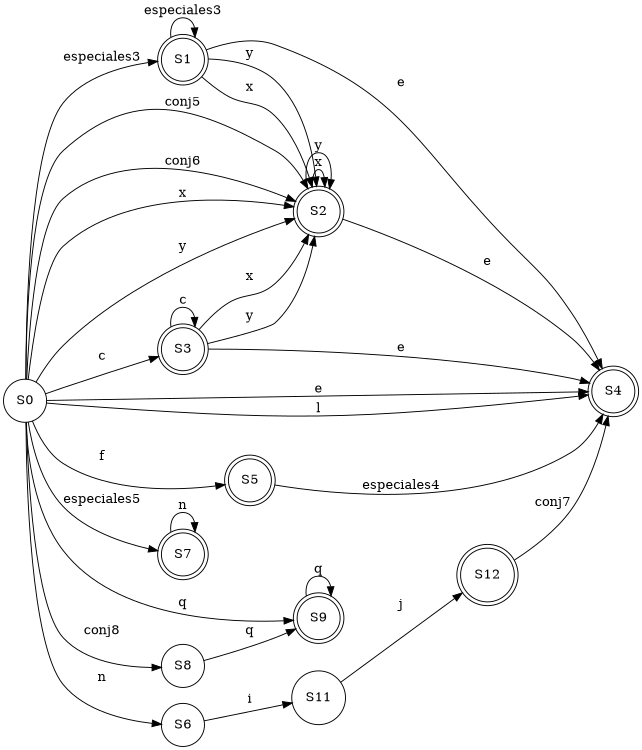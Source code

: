 digraph finite_state_machine {
rankdir = LR;
size = "8,5"
node [shape = circle];
S0
node [shape = doublecircle];
S1 S2 S3 S4 S5 S7 S9 S12 ;
node [shape = circle];
S0 -> S1[ label = "especiales3" ];
S0 -> S2[ label = "conj5" ];
S0 -> S3[ label = "c" ];
S0 -> S2[ label = "conj6" ];
S0 -> S2[ label = "x" ];
S0 -> S2[ label = "y" ];
S0 -> S4[ label = "e" ];
S0 -> S5[ label = "f" ];
S0 -> S6[ label = "n" ];
S0 -> S4[ label = "l" ];
S0 -> S7[ label = "especiales5" ];
S0 -> S8[ label = "conj8" ];
S0 -> S9[ label = "q" ];
S1 -> S1[ label = "especiales3" ];
S1 -> S2[ label = "x" ];
S1 -> S2[ label = "y" ];
S1 -> S4[ label = "e" ];
S2 -> S2[ label = "x" ];
S2 -> S2[ label = "y" ];
S2 -> S4[ label = "e" ];
S3 -> S3[ label = "c" ];
S3 -> S2[ label = "x" ];
S3 -> S2[ label = "y" ];
S3 -> S4[ label = "e" ];
S5 -> S4[ label = "especiales4" ];
S6 -> S11[ label = "i" ];
S7 -> S7[ label = "n" ];
S8 -> S9[ label = "q" ];
S9 -> S9[ label = "q" ];
S11 -> S12[ label = "j" ];
S12 -> S4[ label = "conj7" ];
}
